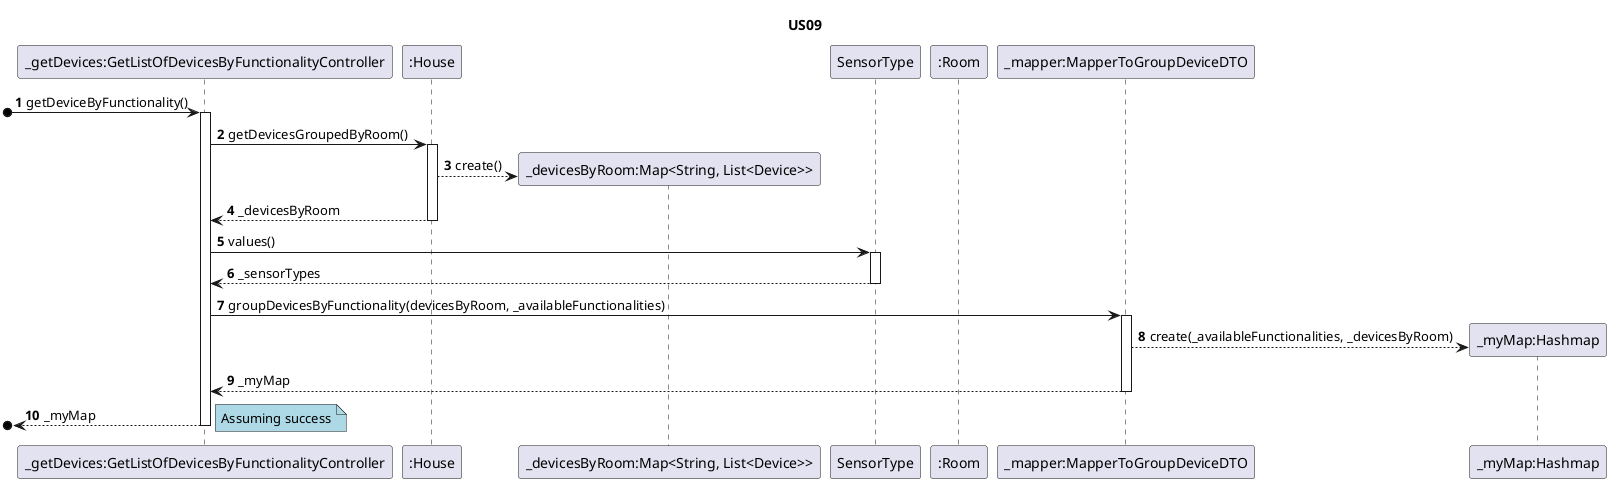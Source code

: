 @startuml
'https://plantuml.com/sequence-diagram

title US09
autonumber

/'As a Power User [or Administrator], I want to get a list of all devices in a house,
grouped by device functionality types. It must include device location.'/

participant "_getDevices:GetListOfDevicesByFunctionalityController" as C
participant ":House" as H
participant "_devicesByRoom:Map<String, List<Device>>" as DBR
participant "SensorType" as ST
participant ":Room" as R
participant "_mapper:MapperToGroupDeviceDTO" as M
participant "_myMap:Hashmap" as HM


[o-> C : getDeviceByFunctionality()
activate C
C -> H : getDevicesGroupedByRoom()
activate H
H-->DBR** : create()
H --> C : _devicesByRoom
deactivate H
C->ST : values()
activate ST
ST --> C : _sensorTypes
deactivate ST
C -> M : groupDevicesByFunctionality(devicesByRoom, _availableFunctionalities)
activate M
M-->HM** : create(_availableFunctionalities, _devicesByRoom)
M --> C : _myMap
deactivate M
[o<-- C : _myMap
deactivate C


note left #LightBlue
Assuming success
end note

@enduml

@enduml